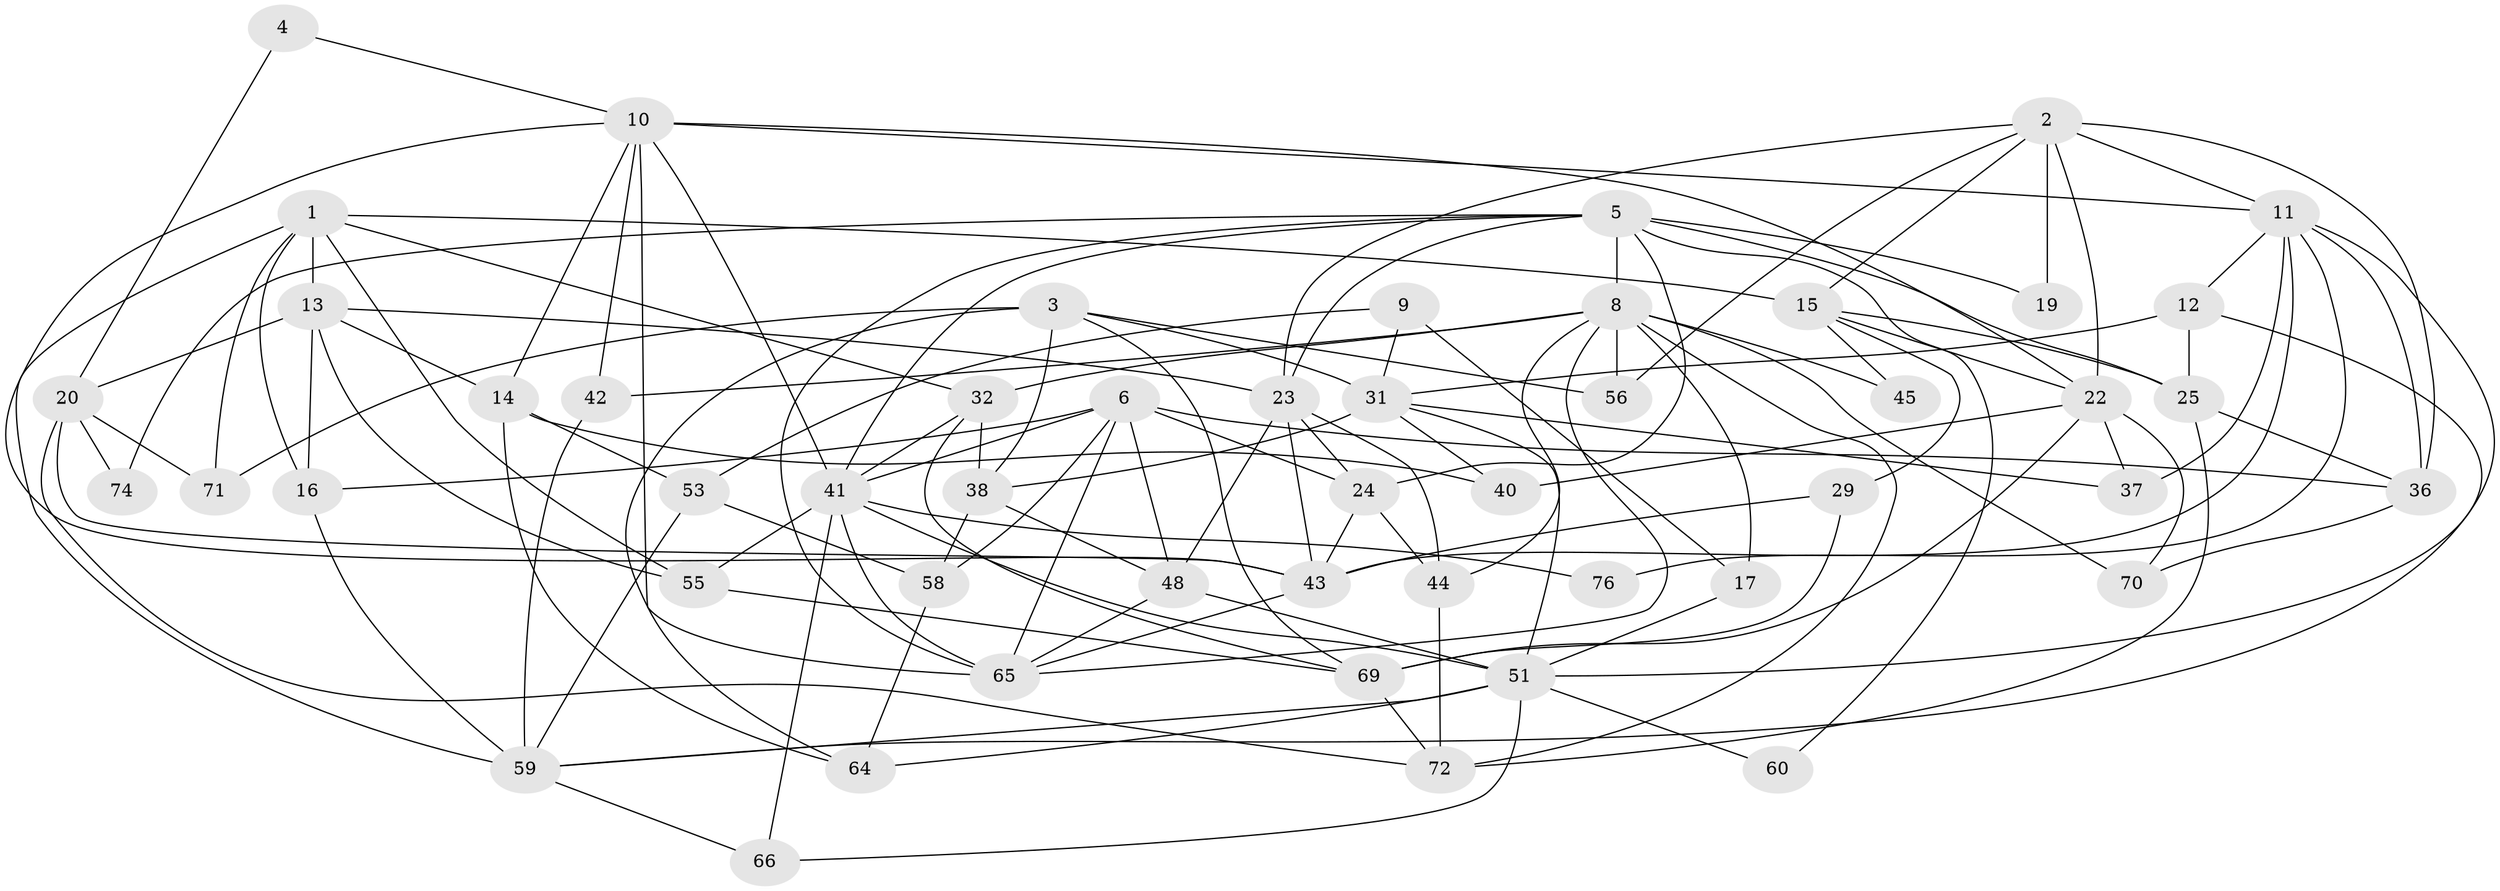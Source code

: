 // original degree distribution, {3: 0.2375, 4: 0.225, 2: 0.15, 5: 0.275, 6: 0.075, 7: 0.0375}
// Generated by graph-tools (version 1.1) at 2025/11/02/27/25 16:11:19]
// undirected, 51 vertices, 128 edges
graph export_dot {
graph [start="1"]
  node [color=gray90,style=filled];
  1 [super="+7"];
  2 [super="+75"];
  3 [super="+39"];
  4;
  5 [super="+68"];
  6 [super="+21"];
  8 [super="+27"];
  9;
  10 [super="+30"];
  11 [super="+18"];
  12 [super="+61"];
  13 [super="+34"];
  14 [super="+78"];
  15 [super="+33"];
  16;
  17 [super="+28"];
  19;
  20 [super="+26"];
  22 [super="+80"];
  23 [super="+35"];
  24;
  25 [super="+46"];
  29;
  31 [super="+47"];
  32 [super="+52"];
  36 [super="+54"];
  37;
  38 [super="+67"];
  40;
  41 [super="+57"];
  42;
  43 [super="+49"];
  44 [super="+73"];
  45;
  48 [super="+50"];
  51 [super="+63"];
  53;
  55;
  56;
  58;
  59 [super="+62"];
  60;
  64;
  65 [super="+79"];
  66;
  69 [super="+77"];
  70;
  71;
  72;
  74;
  76;
  1 -- 16;
  1 -- 13;
  1 -- 32;
  1 -- 55;
  1 -- 71;
  1 -- 59;
  1 -- 15;
  2 -- 23;
  2 -- 11;
  2 -- 19;
  2 -- 36;
  2 -- 56;
  2 -- 15;
  2 -- 22;
  3 -- 38 [weight=2];
  3 -- 64;
  3 -- 31;
  3 -- 69;
  3 -- 71;
  3 -- 56;
  4 -- 20;
  4 -- 10;
  5 -- 24;
  5 -- 8;
  5 -- 19;
  5 -- 65;
  5 -- 23;
  5 -- 41;
  5 -- 74;
  5 -- 60;
  5 -- 25;
  6 -- 65;
  6 -- 41;
  6 -- 16;
  6 -- 48;
  6 -- 24;
  6 -- 58;
  6 -- 36;
  8 -- 42;
  8 -- 72;
  8 -- 70;
  8 -- 56;
  8 -- 45;
  8 -- 65;
  8 -- 44;
  8 -- 17;
  8 -- 32;
  9 -- 53;
  9 -- 31;
  9 -- 17;
  10 -- 43;
  10 -- 42;
  10 -- 41;
  10 -- 11;
  10 -- 14;
  10 -- 65;
  10 -- 22;
  11 -- 43;
  11 -- 36;
  11 -- 37;
  11 -- 12;
  11 -- 76;
  11 -- 51;
  12 -- 31;
  12 -- 25;
  12 -- 59;
  13 -- 23;
  13 -- 16;
  13 -- 20;
  13 -- 55;
  13 -- 14;
  14 -- 40;
  14 -- 64;
  14 -- 53;
  15 -- 29;
  15 -- 45;
  15 -- 25;
  15 -- 22;
  16 -- 59;
  17 -- 51 [weight=2];
  20 -- 71;
  20 -- 43;
  20 -- 72;
  20 -- 74;
  22 -- 69 [weight=2];
  22 -- 70;
  22 -- 37;
  22 -- 40;
  23 -- 48;
  23 -- 24;
  23 -- 43;
  23 -- 44;
  24 -- 43;
  24 -- 44;
  25 -- 72;
  25 -- 36;
  29 -- 43;
  29 -- 69;
  31 -- 37;
  31 -- 40;
  31 -- 51;
  31 -- 38;
  32 -- 41;
  32 -- 69;
  32 -- 38;
  36 -- 70;
  38 -- 58;
  38 -- 48;
  41 -- 55;
  41 -- 66;
  41 -- 76;
  41 -- 65;
  41 -- 51;
  42 -- 59;
  43 -- 65;
  44 -- 72;
  48 -- 65;
  48 -- 51;
  51 -- 60;
  51 -- 59;
  51 -- 64;
  51 -- 66;
  53 -- 59;
  53 -- 58;
  55 -- 69;
  58 -- 64;
  59 -- 66;
  69 -- 72;
}

